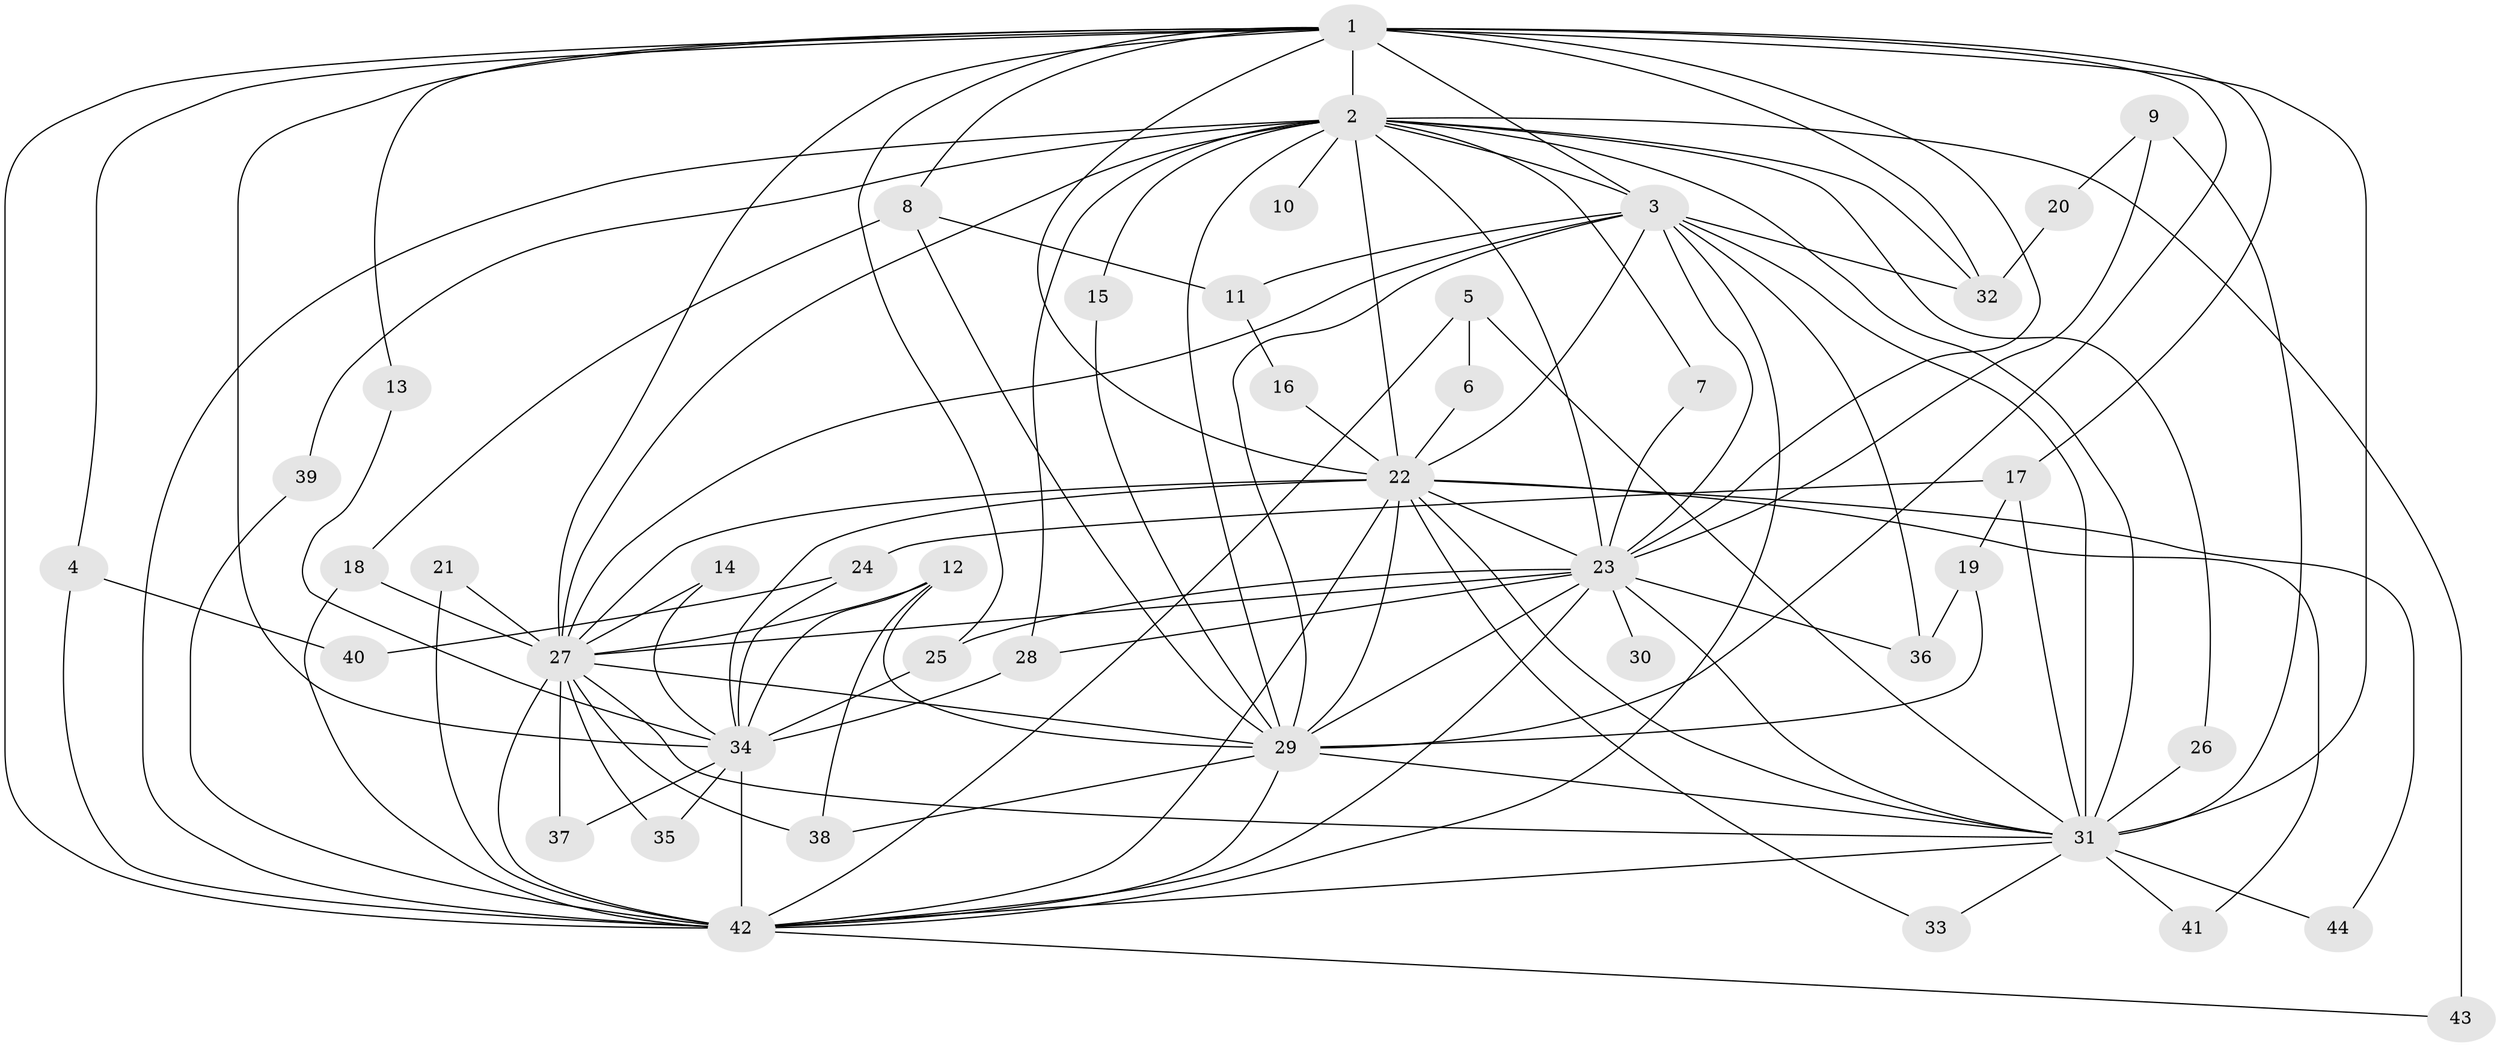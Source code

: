 // original degree distribution, {17: 0.06451612903225806, 16: 0.016129032258064516, 18: 0.016129032258064516, 14: 0.03225806451612903, 21: 0.016129032258064516, 12: 0.016129032258064516, 3: 0.22580645161290322, 4: 0.06451612903225806, 11: 0.016129032258064516, 2: 0.532258064516129}
// Generated by graph-tools (version 1.1) at 2025/36/03/04/25 23:36:30]
// undirected, 44 vertices, 112 edges
graph export_dot {
  node [color=gray90,style=filled];
  1;
  2;
  3;
  4;
  5;
  6;
  7;
  8;
  9;
  10;
  11;
  12;
  13;
  14;
  15;
  16;
  17;
  18;
  19;
  20;
  21;
  22;
  23;
  24;
  25;
  26;
  27;
  28;
  29;
  30;
  31;
  32;
  33;
  34;
  35;
  36;
  37;
  38;
  39;
  40;
  41;
  42;
  43;
  44;
  1 -- 2 [weight=2.0];
  1 -- 3 [weight=1.0];
  1 -- 4 [weight=1.0];
  1 -- 8 [weight=1.0];
  1 -- 13 [weight=1.0];
  1 -- 17 [weight=1.0];
  1 -- 22 [weight=2.0];
  1 -- 23 [weight=2.0];
  1 -- 25 [weight=1.0];
  1 -- 27 [weight=2.0];
  1 -- 29 [weight=2.0];
  1 -- 31 [weight=2.0];
  1 -- 32 [weight=1.0];
  1 -- 34 [weight=1.0];
  1 -- 42 [weight=1.0];
  2 -- 3 [weight=2.0];
  2 -- 7 [weight=1.0];
  2 -- 10 [weight=2.0];
  2 -- 15 [weight=1.0];
  2 -- 22 [weight=2.0];
  2 -- 23 [weight=2.0];
  2 -- 26 [weight=1.0];
  2 -- 27 [weight=2.0];
  2 -- 28 [weight=1.0];
  2 -- 29 [weight=2.0];
  2 -- 31 [weight=2.0];
  2 -- 32 [weight=1.0];
  2 -- 39 [weight=1.0];
  2 -- 42 [weight=2.0];
  2 -- 43 [weight=2.0];
  3 -- 11 [weight=1.0];
  3 -- 22 [weight=1.0];
  3 -- 23 [weight=1.0];
  3 -- 27 [weight=1.0];
  3 -- 29 [weight=1.0];
  3 -- 31 [weight=1.0];
  3 -- 32 [weight=1.0];
  3 -- 36 [weight=1.0];
  3 -- 42 [weight=1.0];
  4 -- 40 [weight=1.0];
  4 -- 42 [weight=1.0];
  5 -- 6 [weight=1.0];
  5 -- 31 [weight=1.0];
  5 -- 42 [weight=1.0];
  6 -- 22 [weight=1.0];
  7 -- 23 [weight=1.0];
  8 -- 11 [weight=1.0];
  8 -- 18 [weight=1.0];
  8 -- 29 [weight=1.0];
  9 -- 20 [weight=1.0];
  9 -- 23 [weight=1.0];
  9 -- 31 [weight=1.0];
  11 -- 16 [weight=1.0];
  12 -- 27 [weight=1.0];
  12 -- 29 [weight=1.0];
  12 -- 34 [weight=1.0];
  12 -- 38 [weight=1.0];
  13 -- 34 [weight=1.0];
  14 -- 27 [weight=2.0];
  14 -- 34 [weight=1.0];
  15 -- 29 [weight=1.0];
  16 -- 22 [weight=2.0];
  17 -- 19 [weight=1.0];
  17 -- 24 [weight=1.0];
  17 -- 31 [weight=1.0];
  18 -- 27 [weight=1.0];
  18 -- 42 [weight=1.0];
  19 -- 29 [weight=1.0];
  19 -- 36 [weight=1.0];
  20 -- 32 [weight=1.0];
  21 -- 27 [weight=1.0];
  21 -- 42 [weight=1.0];
  22 -- 23 [weight=1.0];
  22 -- 27 [weight=1.0];
  22 -- 29 [weight=1.0];
  22 -- 31 [weight=1.0];
  22 -- 33 [weight=1.0];
  22 -- 34 [weight=1.0];
  22 -- 41 [weight=1.0];
  22 -- 42 [weight=1.0];
  22 -- 44 [weight=1.0];
  23 -- 25 [weight=1.0];
  23 -- 27 [weight=1.0];
  23 -- 28 [weight=1.0];
  23 -- 29 [weight=1.0];
  23 -- 30 [weight=1.0];
  23 -- 31 [weight=1.0];
  23 -- 36 [weight=1.0];
  23 -- 42 [weight=1.0];
  24 -- 34 [weight=1.0];
  24 -- 40 [weight=1.0];
  25 -- 34 [weight=1.0];
  26 -- 31 [weight=1.0];
  27 -- 29 [weight=1.0];
  27 -- 31 [weight=1.0];
  27 -- 35 [weight=1.0];
  27 -- 37 [weight=1.0];
  27 -- 38 [weight=1.0];
  27 -- 42 [weight=1.0];
  28 -- 34 [weight=1.0];
  29 -- 31 [weight=1.0];
  29 -- 38 [weight=1.0];
  29 -- 42 [weight=2.0];
  31 -- 33 [weight=1.0];
  31 -- 41 [weight=1.0];
  31 -- 42 [weight=1.0];
  31 -- 44 [weight=1.0];
  34 -- 35 [weight=1.0];
  34 -- 37 [weight=1.0];
  34 -- 42 [weight=1.0];
  39 -- 42 [weight=1.0];
  42 -- 43 [weight=1.0];
}
